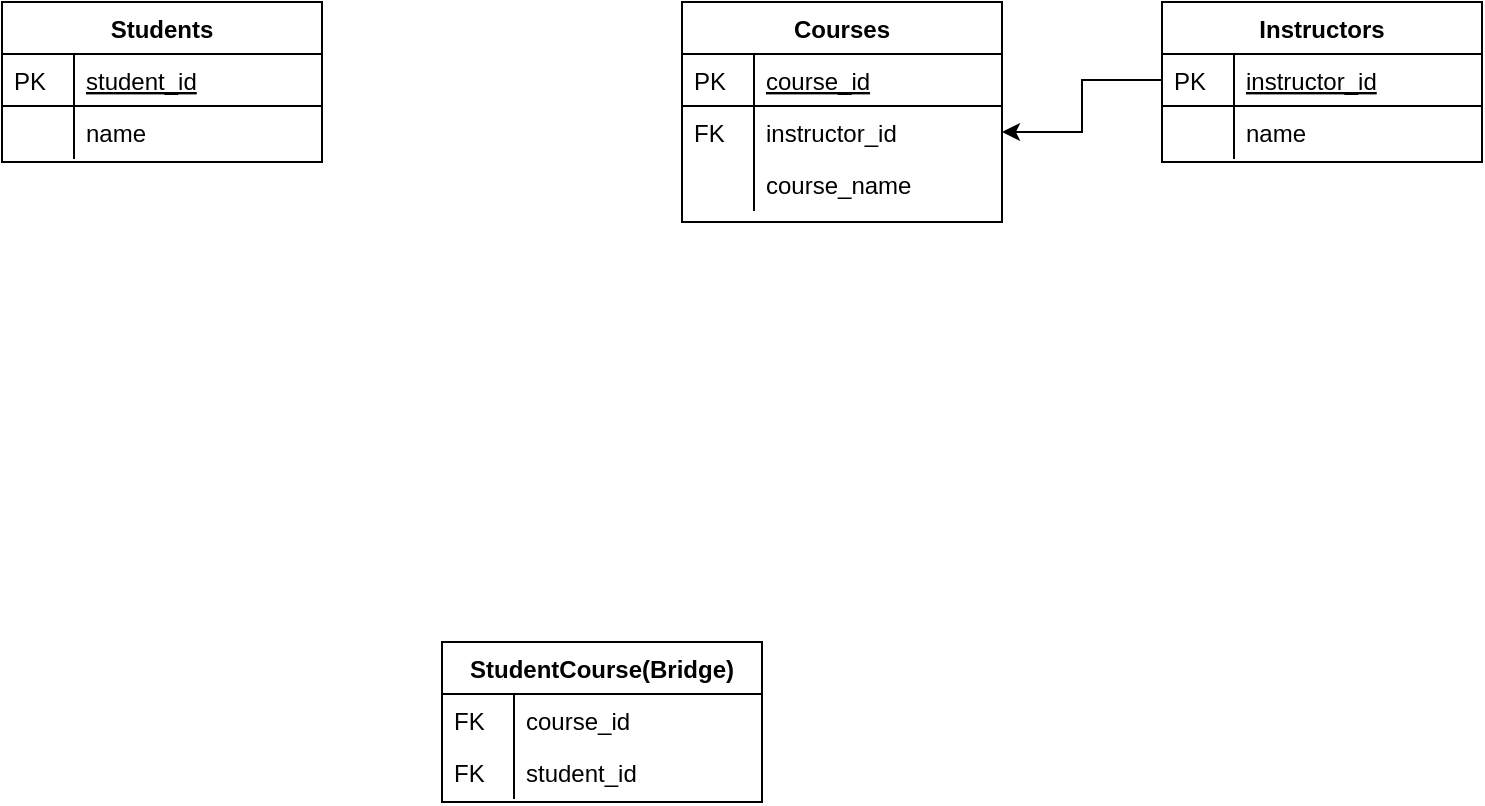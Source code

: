 <mxfile version="13.3.1" type="device" pages="6"><diagram id="C5RBs43oDa-KdzZeNtuy" name="StudentCources"><mxGraphModel dx="763" dy="676" grid="1" gridSize="10" guides="1" tooltips="1" connect="1" arrows="1" fold="1" page="1" pageScale="1" pageWidth="827" pageHeight="1169" math="0" shadow="0"><root><mxCell id="WIyWlLk6GJQsqaUBKTNV-0"/><mxCell id="WIyWlLk6GJQsqaUBKTNV-1" parent="WIyWlLk6GJQsqaUBKTNV-0"/><mxCell id="wiFwG-UU7h6rHIRsnnny-21" value="StudentCourse(Bridge)" style="swimlane;fontStyle=1;childLayout=stackLayout;horizontal=1;startSize=26;horizontalStack=0;resizeParent=1;resizeLast=0;collapsible=1;marginBottom=0;rounded=0;shadow=0;strokeWidth=1;" parent="WIyWlLk6GJQsqaUBKTNV-1" vertex="1"><mxGeometry x="270" y="520" width="160" height="80" as="geometry"><mxRectangle x="20" y="80" width="160" height="26" as="alternateBounds"/></mxGeometry></mxCell><mxCell id="wiFwG-UU7h6rHIRsnnny-24" value="course_id" style="shape=partialRectangle;top=0;left=0;right=0;bottom=0;align=left;verticalAlign=top;fillColor=none;spacingLeft=40;spacingRight=4;overflow=hidden;rotatable=0;points=[[0,0.5],[1,0.5]];portConstraint=eastwest;dropTarget=0;rounded=0;shadow=0;strokeWidth=1;" parent="wiFwG-UU7h6rHIRsnnny-21" vertex="1"><mxGeometry y="26" width="160" height="26" as="geometry"/></mxCell><mxCell id="wiFwG-UU7h6rHIRsnnny-25" value="FK" style="shape=partialRectangle;top=0;left=0;bottom=0;fillColor=none;align=left;verticalAlign=top;spacingLeft=4;spacingRight=4;overflow=hidden;rotatable=0;points=[];portConstraint=eastwest;part=1;" parent="wiFwG-UU7h6rHIRsnnny-24" vertex="1" connectable="0"><mxGeometry width="36" height="26" as="geometry"/></mxCell><mxCell id="wiFwG-UU7h6rHIRsnnny-26" value="student_id" style="shape=partialRectangle;top=0;left=0;right=0;bottom=0;align=left;verticalAlign=top;fillColor=none;spacingLeft=40;spacingRight=4;overflow=hidden;rotatable=0;points=[[0,0.5],[1,0.5]];portConstraint=eastwest;dropTarget=0;rounded=0;shadow=0;strokeWidth=1;" parent="wiFwG-UU7h6rHIRsnnny-21" vertex="1"><mxGeometry y="52" width="160" height="26" as="geometry"/></mxCell><mxCell id="wiFwG-UU7h6rHIRsnnny-27" value="FK" style="shape=partialRectangle;top=0;left=0;bottom=0;fillColor=none;align=left;verticalAlign=top;spacingLeft=4;spacingRight=4;overflow=hidden;rotatable=0;points=[];portConstraint=eastwest;part=1;" parent="wiFwG-UU7h6rHIRsnnny-26" vertex="1" connectable="0"><mxGeometry width="36" height="26" as="geometry"/></mxCell><mxCell id="wiFwG-UU7h6rHIRsnnny-5" value="Instructors" style="swimlane;fontStyle=1;childLayout=stackLayout;horizontal=1;startSize=26;horizontalStack=0;resizeParent=1;resizeLast=0;collapsible=1;marginBottom=0;rounded=0;shadow=0;strokeWidth=1;" parent="WIyWlLk6GJQsqaUBKTNV-1" vertex="1"><mxGeometry x="630" y="200" width="160" height="80" as="geometry"><mxRectangle x="20" y="80" width="160" height="26" as="alternateBounds"/></mxGeometry></mxCell><mxCell id="wiFwG-UU7h6rHIRsnnny-6" value="instructor_id" style="shape=partialRectangle;top=0;left=0;right=0;bottom=1;align=left;verticalAlign=top;fillColor=none;spacingLeft=40;spacingRight=4;overflow=hidden;rotatable=0;points=[[0,0.5],[1,0.5]];portConstraint=eastwest;dropTarget=0;rounded=0;shadow=0;strokeWidth=1;fontStyle=4" parent="wiFwG-UU7h6rHIRsnnny-5" vertex="1"><mxGeometry y="26" width="160" height="26" as="geometry"/></mxCell><mxCell id="wiFwG-UU7h6rHIRsnnny-7" value="PK" style="shape=partialRectangle;top=0;left=0;bottom=0;fillColor=none;align=left;verticalAlign=top;spacingLeft=4;spacingRight=4;overflow=hidden;rotatable=0;points=[];portConstraint=eastwest;part=1;" parent="wiFwG-UU7h6rHIRsnnny-6" vertex="1" connectable="0"><mxGeometry width="36" height="26" as="geometry"/></mxCell><mxCell id="wiFwG-UU7h6rHIRsnnny-10" value="name" style="shape=partialRectangle;top=0;left=0;right=0;bottom=0;align=left;verticalAlign=top;fillColor=none;spacingLeft=40;spacingRight=4;overflow=hidden;rotatable=0;points=[[0,0.5],[1,0.5]];portConstraint=eastwest;dropTarget=0;rounded=0;shadow=0;strokeWidth=1;" parent="wiFwG-UU7h6rHIRsnnny-5" vertex="1"><mxGeometry y="52" width="160" height="26" as="geometry"/></mxCell><mxCell id="wiFwG-UU7h6rHIRsnnny-11" value="" style="shape=partialRectangle;top=0;left=0;bottom=0;fillColor=none;align=left;verticalAlign=top;spacingLeft=4;spacingRight=4;overflow=hidden;rotatable=0;points=[];portConstraint=eastwest;part=1;" parent="wiFwG-UU7h6rHIRsnnny-10" vertex="1" connectable="0"><mxGeometry width="36" height="26" as="geometry"/></mxCell><mxCell id="zkfFHV4jXpPFQw0GAbJ--64" value="Courses" style="swimlane;fontStyle=1;childLayout=stackLayout;horizontal=1;startSize=26;horizontalStack=0;resizeParent=1;resizeLast=0;collapsible=1;marginBottom=0;rounded=0;shadow=0;strokeWidth=1;" parent="WIyWlLk6GJQsqaUBKTNV-1" vertex="1"><mxGeometry x="390" y="200" width="160" height="110" as="geometry"><mxRectangle x="260" y="270" width="160" height="26" as="alternateBounds"/></mxGeometry></mxCell><mxCell id="zkfFHV4jXpPFQw0GAbJ--65" value="course_id" style="shape=partialRectangle;top=0;left=0;right=0;bottom=1;align=left;verticalAlign=top;fillColor=none;spacingLeft=40;spacingRight=4;overflow=hidden;rotatable=0;points=[[0,0.5],[1,0.5]];portConstraint=eastwest;dropTarget=0;rounded=0;shadow=0;strokeWidth=1;fontStyle=4" parent="zkfFHV4jXpPFQw0GAbJ--64" vertex="1"><mxGeometry y="26" width="160" height="26" as="geometry"/></mxCell><mxCell id="zkfFHV4jXpPFQw0GAbJ--66" value="PK" style="shape=partialRectangle;top=0;left=0;bottom=0;fillColor=none;align=left;verticalAlign=top;spacingLeft=4;spacingRight=4;overflow=hidden;rotatable=0;points=[];portConstraint=eastwest;part=1;" parent="zkfFHV4jXpPFQw0GAbJ--65" vertex="1" connectable="0"><mxGeometry width="36" height="26" as="geometry"/></mxCell><mxCell id="wiFwG-UU7h6rHIRsnnny-14" value="instructor_id" style="shape=partialRectangle;top=0;left=0;right=0;bottom=0;align=left;verticalAlign=top;fillColor=none;spacingLeft=40;spacingRight=4;overflow=hidden;rotatable=0;points=[[0,0.5],[1,0.5]];portConstraint=eastwest;dropTarget=0;rounded=0;shadow=0;strokeWidth=1;" parent="zkfFHV4jXpPFQw0GAbJ--64" vertex="1"><mxGeometry y="52" width="160" height="26" as="geometry"/></mxCell><mxCell id="wiFwG-UU7h6rHIRsnnny-15" value="FK" style="shape=partialRectangle;top=0;left=0;bottom=0;fillColor=none;align=left;verticalAlign=top;spacingLeft=4;spacingRight=4;overflow=hidden;rotatable=0;points=[];portConstraint=eastwest;part=1;" parent="wiFwG-UU7h6rHIRsnnny-14" vertex="1" connectable="0"><mxGeometry width="36" height="26" as="geometry"/></mxCell><mxCell id="zkfFHV4jXpPFQw0GAbJ--69" value="course_name" style="shape=partialRectangle;top=0;left=0;right=0;bottom=0;align=left;verticalAlign=top;fillColor=none;spacingLeft=40;spacingRight=4;overflow=hidden;rotatable=0;points=[[0,0.5],[1,0.5]];portConstraint=eastwest;dropTarget=0;rounded=0;shadow=0;strokeWidth=1;" parent="zkfFHV4jXpPFQw0GAbJ--64" vertex="1"><mxGeometry y="78" width="160" height="26" as="geometry"/></mxCell><mxCell id="zkfFHV4jXpPFQw0GAbJ--70" value="" style="shape=partialRectangle;top=0;left=0;bottom=0;fillColor=none;align=left;verticalAlign=top;spacingLeft=4;spacingRight=4;overflow=hidden;rotatable=0;points=[];portConstraint=eastwest;part=1;" parent="zkfFHV4jXpPFQw0GAbJ--69" vertex="1" connectable="0"><mxGeometry width="36" height="26" as="geometry"/></mxCell><mxCell id="__ZKxH8O_Z2vLQ6O54q9-0" style="edgeStyle=orthogonalEdgeStyle;rounded=0;orthogonalLoop=1;jettySize=auto;html=1;entryX=1;entryY=0.5;entryDx=0;entryDy=0;" edge="1" parent="WIyWlLk6GJQsqaUBKTNV-1" source="wiFwG-UU7h6rHIRsnnny-6" target="wiFwG-UU7h6rHIRsnnny-14"><mxGeometry relative="1" as="geometry"/></mxCell><mxCell id="zkfFHV4jXpPFQw0GAbJ--51" value="Students" style="swimlane;fontStyle=1;childLayout=stackLayout;horizontal=1;startSize=26;horizontalStack=0;resizeParent=1;resizeLast=0;collapsible=1;marginBottom=0;rounded=0;shadow=0;strokeWidth=1;" parent="WIyWlLk6GJQsqaUBKTNV-1" vertex="1"><mxGeometry x="50" y="200" width="160" height="80" as="geometry"><mxRectangle x="20" y="80" width="160" height="26" as="alternateBounds"/></mxGeometry></mxCell><mxCell id="zkfFHV4jXpPFQw0GAbJ--52" value="student_id" style="shape=partialRectangle;top=0;left=0;right=0;bottom=1;align=left;verticalAlign=top;fillColor=none;spacingLeft=40;spacingRight=4;overflow=hidden;rotatable=0;points=[[0,0.5],[1,0.5]];portConstraint=eastwest;dropTarget=0;rounded=0;shadow=0;strokeWidth=1;fontStyle=4" parent="zkfFHV4jXpPFQw0GAbJ--51" vertex="1"><mxGeometry y="26" width="160" height="26" as="geometry"/></mxCell><mxCell id="zkfFHV4jXpPFQw0GAbJ--53" value="PK" style="shape=partialRectangle;top=0;left=0;bottom=0;fillColor=none;align=left;verticalAlign=top;spacingLeft=4;spacingRight=4;overflow=hidden;rotatable=0;points=[];portConstraint=eastwest;part=1;" parent="zkfFHV4jXpPFQw0GAbJ--52" vertex="1" connectable="0"><mxGeometry width="36" height="26" as="geometry"/></mxCell><mxCell id="wiFwG-UU7h6rHIRsnnny-3" value="name" style="shape=partialRectangle;top=0;left=0;right=0;bottom=0;align=left;verticalAlign=top;fillColor=none;spacingLeft=40;spacingRight=4;overflow=hidden;rotatable=0;points=[[0,0.5],[1,0.5]];portConstraint=eastwest;dropTarget=0;rounded=0;shadow=0;strokeWidth=1;" parent="zkfFHV4jXpPFQw0GAbJ--51" vertex="1"><mxGeometry y="52" width="160" height="26" as="geometry"/></mxCell><mxCell id="wiFwG-UU7h6rHIRsnnny-4" value="" style="shape=partialRectangle;top=0;left=0;bottom=0;fillColor=none;align=left;verticalAlign=top;spacingLeft=4;spacingRight=4;overflow=hidden;rotatable=0;points=[];portConstraint=eastwest;part=1;" parent="wiFwG-UU7h6rHIRsnnny-3" vertex="1" connectable="0"><mxGeometry width="36" height="26" as="geometry"/></mxCell></root></mxGraphModel></diagram><diagram id="IwE29X_ICKolmeESfKCP" name="Page-2"><mxGraphModel dx="1106" dy="980" grid="1" gridSize="10" guides="1" tooltips="1" connect="1" arrows="1" fold="1" page="1" pageScale="1" pageWidth="827" pageHeight="1169" math="0" shadow="0"><root><mxCell id="w_Auq5R81WIbAH_peXOi-0"/><mxCell id="w_Auq5R81WIbAH_peXOi-1" parent="w_Auq5R81WIbAH_peXOi-0"/><mxCell id="1rC9Kndmujc1Zz3mWjJK-0" value="Doctors" style="swimlane;fontStyle=1;childLayout=stackLayout;horizontal=1;startSize=26;horizontalStack=0;resizeParent=1;resizeLast=0;collapsible=1;marginBottom=0;rounded=0;shadow=0;strokeWidth=1;" parent="w_Auq5R81WIbAH_peXOi-1" vertex="1"><mxGeometry x="550" y="190" width="160" height="104" as="geometry"><mxRectangle x="260" y="80" width="160" height="26" as="alternateBounds"/></mxGeometry></mxCell><mxCell id="1rC9Kndmujc1Zz3mWjJK-1" value="doctor_id" style="shape=partialRectangle;top=0;left=0;right=0;bottom=1;align=left;verticalAlign=top;fillColor=none;spacingLeft=40;spacingRight=4;overflow=hidden;rotatable=0;points=[[0,0.5],[1,0.5]];portConstraint=eastwest;dropTarget=0;rounded=0;shadow=0;strokeWidth=1;fontStyle=4" parent="1rC9Kndmujc1Zz3mWjJK-0" vertex="1"><mxGeometry y="26" width="160" height="26" as="geometry"/></mxCell><mxCell id="1rC9Kndmujc1Zz3mWjJK-2" value="PK" style="shape=partialRectangle;top=0;left=0;bottom=0;fillColor=none;align=left;verticalAlign=top;spacingLeft=4;spacingRight=4;overflow=hidden;rotatable=0;points=[];portConstraint=eastwest;part=1;" parent="1rC9Kndmujc1Zz3mWjJK-1" vertex="1" connectable="0"><mxGeometry width="36" height="26" as="geometry"/></mxCell><mxCell id="1rC9Kndmujc1Zz3mWjJK-3" value="name" style="shape=partialRectangle;top=0;left=0;right=0;bottom=0;align=left;verticalAlign=top;fillColor=none;spacingLeft=40;spacingRight=4;overflow=hidden;rotatable=0;points=[[0,0.5],[1,0.5]];portConstraint=eastwest;dropTarget=0;rounded=0;shadow=0;strokeWidth=1;" parent="1rC9Kndmujc1Zz3mWjJK-0" vertex="1"><mxGeometry y="52" width="160" height="26" as="geometry"/></mxCell><mxCell id="1rC9Kndmujc1Zz3mWjJK-4" value="" style="shape=partialRectangle;top=0;left=0;bottom=0;fillColor=none;align=left;verticalAlign=top;spacingLeft=4;spacingRight=4;overflow=hidden;rotatable=0;points=[];portConstraint=eastwest;part=1;" parent="1rC9Kndmujc1Zz3mWjJK-3" vertex="1" connectable="0"><mxGeometry width="36" height="26" as="geometry"/></mxCell><mxCell id="1rC9Kndmujc1Zz3mWjJK-5" value="section" style="shape=partialRectangle;top=0;left=0;right=0;bottom=0;align=left;verticalAlign=top;fillColor=none;spacingLeft=40;spacingRight=4;overflow=hidden;rotatable=0;points=[[0,0.5],[1,0.5]];portConstraint=eastwest;dropTarget=0;rounded=0;shadow=0;strokeWidth=1;" parent="1rC9Kndmujc1Zz3mWjJK-0" vertex="1"><mxGeometry y="78" width="160" height="26" as="geometry"/></mxCell><mxCell id="1rC9Kndmujc1Zz3mWjJK-6" value="" style="shape=partialRectangle;top=0;left=0;bottom=0;fillColor=none;align=left;verticalAlign=top;spacingLeft=4;spacingRight=4;overflow=hidden;rotatable=0;points=[];portConstraint=eastwest;part=1;" parent="1rC9Kndmujc1Zz3mWjJK-5" vertex="1" connectable="0"><mxGeometry width="36" height="26" as="geometry"/></mxCell><mxCell id="1rC9Kndmujc1Zz3mWjJK-7" value="Appointments" style="swimlane;fontStyle=1;childLayout=stackLayout;horizontal=1;startSize=26;horizontalStack=0;resizeParent=1;resizeLast=0;collapsible=1;marginBottom=0;rounded=0;shadow=0;strokeWidth=1;" parent="w_Auq5R81WIbAH_peXOi-1" vertex="1"><mxGeometry x="334" y="250" width="160" height="130" as="geometry"><mxRectangle x="260" y="80" width="160" height="26" as="alternateBounds"/></mxGeometry></mxCell><mxCell id="1rC9Kndmujc1Zz3mWjJK-8" value="appointment_id" style="shape=partialRectangle;top=0;left=0;right=0;bottom=1;align=left;verticalAlign=top;fillColor=none;spacingLeft=40;spacingRight=4;overflow=hidden;rotatable=0;points=[[0,0.5],[1,0.5]];portConstraint=eastwest;dropTarget=0;rounded=0;shadow=0;strokeWidth=1;fontStyle=4" parent="1rC9Kndmujc1Zz3mWjJK-7" vertex="1"><mxGeometry y="26" width="160" height="26" as="geometry"/></mxCell><mxCell id="1rC9Kndmujc1Zz3mWjJK-9" value="PK" style="shape=partialRectangle;top=0;left=0;bottom=0;fillColor=none;align=left;verticalAlign=top;spacingLeft=4;spacingRight=4;overflow=hidden;rotatable=0;points=[];portConstraint=eastwest;part=1;" parent="1rC9Kndmujc1Zz3mWjJK-8" vertex="1" connectable="0"><mxGeometry width="36" height="26" as="geometry"/></mxCell><mxCell id="1rC9Kndmujc1Zz3mWjJK-10" value="time" style="shape=partialRectangle;top=0;left=0;right=0;bottom=0;align=left;verticalAlign=top;fillColor=none;spacingLeft=40;spacingRight=4;overflow=hidden;rotatable=0;points=[[0,0.5],[1,0.5]];portConstraint=eastwest;dropTarget=0;rounded=0;shadow=0;strokeWidth=1;" parent="1rC9Kndmujc1Zz3mWjJK-7" vertex="1"><mxGeometry y="52" width="160" height="26" as="geometry"/></mxCell><mxCell id="1rC9Kndmujc1Zz3mWjJK-11" value="" style="shape=partialRectangle;top=0;left=0;bottom=0;fillColor=none;align=left;verticalAlign=top;spacingLeft=4;spacingRight=4;overflow=hidden;rotatable=0;points=[];portConstraint=eastwest;part=1;" parent="1rC9Kndmujc1Zz3mWjJK-10" vertex="1" connectable="0"><mxGeometry width="36" height="26" as="geometry"/></mxCell><mxCell id="1rC9Kndmujc1Zz3mWjJK-12" value="patient_id" style="shape=partialRectangle;top=0;left=0;right=0;bottom=0;align=left;verticalAlign=top;fillColor=none;spacingLeft=40;spacingRight=4;overflow=hidden;rotatable=0;points=[[0,0.5],[1,0.5]];portConstraint=eastwest;dropTarget=0;rounded=0;shadow=0;strokeWidth=1;" parent="1rC9Kndmujc1Zz3mWjJK-7" vertex="1"><mxGeometry y="78" width="160" height="26" as="geometry"/></mxCell><mxCell id="1rC9Kndmujc1Zz3mWjJK-13" value="" style="shape=partialRectangle;top=0;left=0;bottom=0;fillColor=none;align=left;verticalAlign=top;spacingLeft=4;spacingRight=4;overflow=hidden;rotatable=0;points=[];portConstraint=eastwest;part=1;" parent="1rC9Kndmujc1Zz3mWjJK-12" vertex="1" connectable="0"><mxGeometry width="36" height="26" as="geometry"/></mxCell><mxCell id="1rC9Kndmujc1Zz3mWjJK-21" value="doctor_id" style="shape=partialRectangle;top=0;left=0;right=0;bottom=0;align=left;verticalAlign=top;fillColor=none;spacingLeft=40;spacingRight=4;overflow=hidden;rotatable=0;points=[[0,0.5],[1,0.5]];portConstraint=eastwest;dropTarget=0;rounded=0;shadow=0;strokeWidth=1;" parent="1rC9Kndmujc1Zz3mWjJK-7" vertex="1"><mxGeometry y="104" width="160" height="26" as="geometry"/></mxCell><mxCell id="1rC9Kndmujc1Zz3mWjJK-22" value="" style="shape=partialRectangle;top=0;left=0;bottom=0;fillColor=none;align=left;verticalAlign=top;spacingLeft=4;spacingRight=4;overflow=hidden;rotatable=0;points=[];portConstraint=eastwest;part=1;" parent="1rC9Kndmujc1Zz3mWjJK-21" vertex="1" connectable="0"><mxGeometry width="36" height="26" as="geometry"/></mxCell><mxCell id="1rC9Kndmujc1Zz3mWjJK-23" style="edgeStyle=orthogonalEdgeStyle;rounded=0;orthogonalLoop=1;jettySize=auto;html=1;endArrow=none;endFill=0;startArrow=ERmany;startFill=0;" parent="w_Auq5R81WIbAH_peXOi-1" source="1rC9Kndmujc1Zz3mWjJK-15" target="1rC9Kndmujc1Zz3mWjJK-12" edge="1"><mxGeometry relative="1" as="geometry"/></mxCell><mxCell id="1rC9Kndmujc1Zz3mWjJK-14" value="Patients" style="swimlane;fontStyle=1;childLayout=stackLayout;horizontal=1;startSize=26;horizontalStack=0;resizeParent=1;resizeLast=0;collapsible=1;marginBottom=0;rounded=0;shadow=0;strokeWidth=1;" parent="w_Auq5R81WIbAH_peXOi-1" vertex="1"><mxGeometry x="130" y="180" width="160" height="80" as="geometry"><mxRectangle x="260" y="80" width="160" height="26" as="alternateBounds"/></mxGeometry></mxCell><mxCell id="1rC9Kndmujc1Zz3mWjJK-15" value="patient_id" style="shape=partialRectangle;top=0;left=0;right=0;bottom=1;align=left;verticalAlign=top;fillColor=none;spacingLeft=40;spacingRight=4;overflow=hidden;rotatable=0;points=[[0,0.5],[1,0.5]];portConstraint=eastwest;dropTarget=0;rounded=0;shadow=0;strokeWidth=1;fontStyle=4" parent="1rC9Kndmujc1Zz3mWjJK-14" vertex="1"><mxGeometry y="26" width="160" height="26" as="geometry"/></mxCell><mxCell id="1rC9Kndmujc1Zz3mWjJK-16" value="PK" style="shape=partialRectangle;top=0;left=0;bottom=0;fillColor=none;align=left;verticalAlign=top;spacingLeft=4;spacingRight=4;overflow=hidden;rotatable=0;points=[];portConstraint=eastwest;part=1;" parent="1rC9Kndmujc1Zz3mWjJK-15" vertex="1" connectable="0"><mxGeometry width="36" height="26" as="geometry"/></mxCell><mxCell id="1rC9Kndmujc1Zz3mWjJK-17" value="name" style="shape=partialRectangle;top=0;left=0;right=0;bottom=0;align=left;verticalAlign=top;fillColor=none;spacingLeft=40;spacingRight=4;overflow=hidden;rotatable=0;points=[[0,0.5],[1,0.5]];portConstraint=eastwest;dropTarget=0;rounded=0;shadow=0;strokeWidth=1;" parent="1rC9Kndmujc1Zz3mWjJK-14" vertex="1"><mxGeometry y="52" width="160" height="26" as="geometry"/></mxCell><mxCell id="1rC9Kndmujc1Zz3mWjJK-18" value="" style="shape=partialRectangle;top=0;left=0;bottom=0;fillColor=none;align=left;verticalAlign=top;spacingLeft=4;spacingRight=4;overflow=hidden;rotatable=0;points=[];portConstraint=eastwest;part=1;" parent="1rC9Kndmujc1Zz3mWjJK-17" vertex="1" connectable="0"><mxGeometry width="36" height="26" as="geometry"/></mxCell><mxCell id="1rC9Kndmujc1Zz3mWjJK-25" style="edgeStyle=orthogonalEdgeStyle;rounded=0;orthogonalLoop=1;jettySize=auto;html=1;entryX=1;entryY=0.5;entryDx=0;entryDy=0;endArrow=none;endFill=0;startArrow=ERmany;startFill=0;" parent="w_Auq5R81WIbAH_peXOi-1" source="1rC9Kndmujc1Zz3mWjJK-1" target="1rC9Kndmujc1Zz3mWjJK-21" edge="1"><mxGeometry relative="1" as="geometry"/></mxCell></root></mxGraphModel></diagram><diagram id="ZgcsYJXFCqS5XWYHDLwj" name="Page-3"><mxGraphModel dx="1106" dy="980" grid="1" gridSize="10" guides="1" tooltips="1" connect="1" arrows="1" fold="1" page="1" pageScale="1" pageWidth="827" pageHeight="1169" math="0" shadow="0"><root><mxCell id="efHSlr5mDzi93UVgrBvo-0"/><mxCell id="efHSlr5mDzi93UVgrBvo-1" parent="efHSlr5mDzi93UVgrBvo-0"/><mxCell id="SJ8zefG0RleXfCi2NJeV-5" value="Orders" style="swimlane;fontStyle=1;childLayout=stackLayout;horizontal=1;startSize=26;horizontalStack=0;resizeParent=1;resizeLast=0;collapsible=1;marginBottom=0;rounded=0;shadow=0;strokeWidth=1;" parent="efHSlr5mDzi93UVgrBvo-1" vertex="1"><mxGeometry x="340" y="280" width="160" height="104" as="geometry"><mxRectangle x="260" y="80" width="160" height="26" as="alternateBounds"/></mxGeometry></mxCell><mxCell id="SJ8zefG0RleXfCi2NJeV-6" value="order_id" style="shape=partialRectangle;top=0;left=0;right=0;bottom=1;align=left;verticalAlign=top;fillColor=none;spacingLeft=40;spacingRight=4;overflow=hidden;rotatable=0;points=[[0,0.5],[1,0.5]];portConstraint=eastwest;dropTarget=0;rounded=0;shadow=0;strokeWidth=1;fontStyle=4" parent="SJ8zefG0RleXfCi2NJeV-5" vertex="1"><mxGeometry y="26" width="160" height="26" as="geometry"/></mxCell><mxCell id="SJ8zefG0RleXfCi2NJeV-7" value="PK" style="shape=partialRectangle;top=0;left=0;bottom=0;fillColor=none;align=left;verticalAlign=top;spacingLeft=4;spacingRight=4;overflow=hidden;rotatable=0;points=[];portConstraint=eastwest;part=1;" parent="SJ8zefG0RleXfCi2NJeV-6" vertex="1" connectable="0"><mxGeometry width="36" height="26" as="geometry"/></mxCell><mxCell id="SJ8zefG0RleXfCi2NJeV-8" value="customer_id" style="shape=partialRectangle;top=0;left=0;right=0;bottom=0;align=left;verticalAlign=top;fillColor=none;spacingLeft=40;spacingRight=4;overflow=hidden;rotatable=0;points=[[0,0.5],[1,0.5]];portConstraint=eastwest;dropTarget=0;rounded=0;shadow=0;strokeWidth=1;" parent="SJ8zefG0RleXfCi2NJeV-5" vertex="1"><mxGeometry y="52" width="160" height="26" as="geometry"/></mxCell><mxCell id="SJ8zefG0RleXfCi2NJeV-9" value="FK" style="shape=partialRectangle;top=0;left=0;bottom=0;fillColor=none;align=left;verticalAlign=top;spacingLeft=4;spacingRight=4;overflow=hidden;rotatable=0;points=[];portConstraint=eastwest;part=1;" parent="SJ8zefG0RleXfCi2NJeV-8" vertex="1" connectable="0"><mxGeometry width="36" height="26" as="geometry"/></mxCell><mxCell id="SJ8zefG0RleXfCi2NJeV-15" value="shop_id" style="shape=partialRectangle;top=0;left=0;right=0;bottom=0;align=left;verticalAlign=top;fillColor=none;spacingLeft=40;spacingRight=4;overflow=hidden;rotatable=0;points=[[0,0.5],[1,0.5]];portConstraint=eastwest;dropTarget=0;rounded=0;shadow=0;strokeWidth=1;" parent="SJ8zefG0RleXfCi2NJeV-5" vertex="1"><mxGeometry y="78" width="160" height="26" as="geometry"/></mxCell><mxCell id="SJ8zefG0RleXfCi2NJeV-16" value="FK" style="shape=partialRectangle;top=0;left=0;bottom=0;fillColor=none;align=left;verticalAlign=top;spacingLeft=4;spacingRight=4;overflow=hidden;rotatable=0;points=[];portConstraint=eastwest;part=1;" parent="SJ8zefG0RleXfCi2NJeV-15" vertex="1" connectable="0"><mxGeometry width="36" height="26" as="geometry"/></mxCell><mxCell id="3M_grDEto6M0GecxUhCN-0" value="" style="edgeStyle=entityRelationEdgeStyle;fontSize=12;html=1;endArrow=ERmany;startArrow=ERone;exitX=1;exitY=0.5;exitDx=0;exitDy=0;startFill=0;endFill=0;" parent="efHSlr5mDzi93UVgrBvo-1" source="SJ8zefG0RleXfCi2NJeV-1" target="SJ8zefG0RleXfCi2NJeV-8" edge="1"><mxGeometry width="100" height="100" relative="1" as="geometry"><mxPoint x="230" y="450" as="sourcePoint"/><mxPoint x="330" y="350" as="targetPoint"/></mxGeometry></mxCell><mxCell id="SJ8zefG0RleXfCi2NJeV-0" value="Customers" style="swimlane;fontStyle=1;childLayout=stackLayout;horizontal=1;startSize=26;horizontalStack=0;resizeParent=1;resizeLast=0;collapsible=1;marginBottom=0;rounded=0;shadow=0;strokeWidth=1;" parent="efHSlr5mDzi93UVgrBvo-1" vertex="1"><mxGeometry x="100" y="280" width="160" height="80" as="geometry"><mxRectangle x="260" y="80" width="160" height="26" as="alternateBounds"/></mxGeometry></mxCell><mxCell id="SJ8zefG0RleXfCi2NJeV-1" value="customer_id" style="shape=partialRectangle;top=0;left=0;right=0;bottom=1;align=left;verticalAlign=top;fillColor=none;spacingLeft=40;spacingRight=4;overflow=hidden;rotatable=0;points=[[0,0.5],[1,0.5]];portConstraint=eastwest;dropTarget=0;rounded=0;shadow=0;strokeWidth=1;fontStyle=4" parent="SJ8zefG0RleXfCi2NJeV-0" vertex="1"><mxGeometry y="26" width="160" height="26" as="geometry"/></mxCell><mxCell id="SJ8zefG0RleXfCi2NJeV-2" value="PK" style="shape=partialRectangle;top=0;left=0;bottom=0;fillColor=none;align=left;verticalAlign=top;spacingLeft=4;spacingRight=4;overflow=hidden;rotatable=0;points=[];portConstraint=eastwest;part=1;" parent="SJ8zefG0RleXfCi2NJeV-1" vertex="1" connectable="0"><mxGeometry width="36" height="26" as="geometry"/></mxCell><mxCell id="SJ8zefG0RleXfCi2NJeV-3" value="name" style="shape=partialRectangle;top=0;left=0;right=0;bottom=0;align=left;verticalAlign=top;fillColor=none;spacingLeft=40;spacingRight=4;overflow=hidden;rotatable=0;points=[[0,0.5],[1,0.5]];portConstraint=eastwest;dropTarget=0;rounded=0;shadow=0;strokeWidth=1;" parent="SJ8zefG0RleXfCi2NJeV-0" vertex="1"><mxGeometry y="52" width="160" height="26" as="geometry"/></mxCell><mxCell id="SJ8zefG0RleXfCi2NJeV-4" value="" style="shape=partialRectangle;top=0;left=0;bottom=0;fillColor=none;align=left;verticalAlign=top;spacingLeft=4;spacingRight=4;overflow=hidden;rotatable=0;points=[];portConstraint=eastwest;part=1;" parent="SJ8zefG0RleXfCi2NJeV-3" vertex="1" connectable="0"><mxGeometry width="36" height="26" as="geometry"/></mxCell><mxCell id="SJ8zefG0RleXfCi2NJeV-10" value="Shop" style="swimlane;fontStyle=1;childLayout=stackLayout;horizontal=1;startSize=26;horizontalStack=0;resizeParent=1;resizeLast=0;collapsible=1;marginBottom=0;rounded=0;shadow=0;strokeWidth=1;" parent="efHSlr5mDzi93UVgrBvo-1" vertex="1"><mxGeometry x="580" y="270" width="160" height="80" as="geometry"><mxRectangle x="260" y="80" width="160" height="26" as="alternateBounds"/></mxGeometry></mxCell><mxCell id="SJ8zefG0RleXfCi2NJeV-11" value="shop_id" style="shape=partialRectangle;top=0;left=0;right=0;bottom=1;align=left;verticalAlign=top;fillColor=none;spacingLeft=40;spacingRight=4;overflow=hidden;rotatable=0;points=[[0,0.5],[1,0.5]];portConstraint=eastwest;dropTarget=0;rounded=0;shadow=0;strokeWidth=1;fontStyle=4" parent="SJ8zefG0RleXfCi2NJeV-10" vertex="1"><mxGeometry y="26" width="160" height="26" as="geometry"/></mxCell><mxCell id="SJ8zefG0RleXfCi2NJeV-12" value="PK" style="shape=partialRectangle;top=0;left=0;bottom=0;fillColor=none;align=left;verticalAlign=top;spacingLeft=4;spacingRight=4;overflow=hidden;rotatable=0;points=[];portConstraint=eastwest;part=1;" parent="SJ8zefG0RleXfCi2NJeV-11" vertex="1" connectable="0"><mxGeometry width="36" height="26" as="geometry"/></mxCell><mxCell id="SJ8zefG0RleXfCi2NJeV-13" value="name" style="shape=partialRectangle;top=0;left=0;right=0;bottom=0;align=left;verticalAlign=top;fillColor=none;spacingLeft=40;spacingRight=4;overflow=hidden;rotatable=0;points=[[0,0.5],[1,0.5]];portConstraint=eastwest;dropTarget=0;rounded=0;shadow=0;strokeWidth=1;" parent="SJ8zefG0RleXfCi2NJeV-10" vertex="1"><mxGeometry y="52" width="160" height="26" as="geometry"/></mxCell><mxCell id="SJ8zefG0RleXfCi2NJeV-14" value="" style="shape=partialRectangle;top=0;left=0;bottom=0;fillColor=none;align=left;verticalAlign=top;spacingLeft=4;spacingRight=4;overflow=hidden;rotatable=0;points=[];portConstraint=eastwest;part=1;" parent="SJ8zefG0RleXfCi2NJeV-13" vertex="1" connectable="0"><mxGeometry width="36" height="26" as="geometry"/></mxCell></root></mxGraphModel></diagram><diagram id="V0kzUXmtMnWaewl0QaCH" name="Page-4"><mxGraphModel dx="1106" dy="980" grid="1" gridSize="10" guides="1" tooltips="1" connect="1" arrows="1" fold="1" page="1" pageScale="1" pageWidth="827" pageHeight="1169" math="0" shadow="0"><root><mxCell id="gDvmK9mmZsGz4vfLAOZT-0"/><mxCell id="gDvmK9mmZsGz4vfLAOZT-1" parent="gDvmK9mmZsGz4vfLAOZT-0"/><mxCell id="j9ycUojDOWP6nKJV669B-0" value="Products" style="swimlane;fontStyle=1;childLayout=stackLayout;horizontal=1;startSize=26;horizontalStack=0;resizeParent=1;resizeLast=0;collapsible=1;marginBottom=0;rounded=0;shadow=0;strokeWidth=1;" parent="gDvmK9mmZsGz4vfLAOZT-1" vertex="1"><mxGeometry x="90" y="280" width="160" height="110" as="geometry"><mxRectangle x="260" y="80" width="160" height="26" as="alternateBounds"/></mxGeometry></mxCell><mxCell id="j9ycUojDOWP6nKJV669B-1" value="product_id" style="shape=partialRectangle;top=0;left=0;right=0;bottom=1;align=left;verticalAlign=top;fillColor=none;spacingLeft=40;spacingRight=4;overflow=hidden;rotatable=0;points=[[0,0.5],[1,0.5]];portConstraint=eastwest;dropTarget=0;rounded=0;shadow=0;strokeWidth=1;fontStyle=4" parent="j9ycUojDOWP6nKJV669B-0" vertex="1"><mxGeometry y="26" width="160" height="26" as="geometry"/></mxCell><mxCell id="j9ycUojDOWP6nKJV669B-2" value="PK" style="shape=partialRectangle;top=0;left=0;bottom=0;fillColor=none;align=left;verticalAlign=top;spacingLeft=4;spacingRight=4;overflow=hidden;rotatable=0;points=[];portConstraint=eastwest;part=1;" parent="j9ycUojDOWP6nKJV669B-1" vertex="1" connectable="0"><mxGeometry width="36" height="26" as="geometry"/></mxCell><mxCell id="j9ycUojDOWP6nKJV669B-3" value="name" style="shape=partialRectangle;top=0;left=0;right=0;bottom=0;align=left;verticalAlign=top;fillColor=none;spacingLeft=40;spacingRight=4;overflow=hidden;rotatable=0;points=[[0,0.5],[1,0.5]];portConstraint=eastwest;dropTarget=0;rounded=0;shadow=0;strokeWidth=1;" parent="j9ycUojDOWP6nKJV669B-0" vertex="1"><mxGeometry y="52" width="160" height="26" as="geometry"/></mxCell><mxCell id="j9ycUojDOWP6nKJV669B-4" value="" style="shape=partialRectangle;top=0;left=0;bottom=0;fillColor=none;align=left;verticalAlign=top;spacingLeft=4;spacingRight=4;overflow=hidden;rotatable=0;points=[];portConstraint=eastwest;part=1;" parent="j9ycUojDOWP6nKJV669B-3" vertex="1" connectable="0"><mxGeometry width="36" height="26" as="geometry"/></mxCell><mxCell id="j9ycUojDOWP6nKJV669B-5" value="price" style="shape=partialRectangle;top=0;left=0;right=0;bottom=0;align=left;verticalAlign=top;fillColor=none;spacingLeft=40;spacingRight=4;overflow=hidden;rotatable=0;points=[[0,0.5],[1,0.5]];portConstraint=eastwest;dropTarget=0;rounded=0;shadow=0;strokeWidth=1;" parent="j9ycUojDOWP6nKJV669B-0" vertex="1"><mxGeometry y="78" width="160" height="26" as="geometry"/></mxCell><mxCell id="j9ycUojDOWP6nKJV669B-6" value="" style="shape=partialRectangle;top=0;left=0;bottom=0;fillColor=none;align=left;verticalAlign=top;spacingLeft=4;spacingRight=4;overflow=hidden;rotatable=0;points=[];portConstraint=eastwest;part=1;" parent="j9ycUojDOWP6nKJV669B-5" vertex="1" connectable="0"><mxGeometry width="36" height="26" as="geometry"/></mxCell><mxCell id="j9ycUojDOWP6nKJV669B-7" value="Invoices" style="swimlane;fontStyle=1;childLayout=stackLayout;horizontal=1;startSize=26;horizontalStack=0;resizeParent=1;resizeLast=0;collapsible=1;marginBottom=0;rounded=0;shadow=0;strokeWidth=1;" parent="gDvmK9mmZsGz4vfLAOZT-1" vertex="1"><mxGeometry x="550" y="280" width="160" height="104" as="geometry"><mxRectangle x="260" y="80" width="160" height="26" as="alternateBounds"/></mxGeometry></mxCell><mxCell id="j9ycUojDOWP6nKJV669B-8" value="invoice_id" style="shape=partialRectangle;top=0;left=0;right=0;bottom=1;align=left;verticalAlign=top;fillColor=none;spacingLeft=40;spacingRight=4;overflow=hidden;rotatable=0;points=[[0,0.5],[1,0.5]];portConstraint=eastwest;dropTarget=0;rounded=0;shadow=0;strokeWidth=1;fontStyle=4" parent="j9ycUojDOWP6nKJV669B-7" vertex="1"><mxGeometry y="26" width="160" height="26" as="geometry"/></mxCell><mxCell id="j9ycUojDOWP6nKJV669B-9" value="PK" style="shape=partialRectangle;top=0;left=0;bottom=0;fillColor=none;align=left;verticalAlign=top;spacingLeft=4;spacingRight=4;overflow=hidden;rotatable=0;points=[];portConstraint=eastwest;part=1;" parent="j9ycUojDOWP6nKJV669B-8" vertex="1" connectable="0"><mxGeometry width="36" height="26" as="geometry"/></mxCell><mxCell id="j9ycUojDOWP6nKJV669B-10" value="billing_address" style="shape=partialRectangle;top=0;left=0;right=0;bottom=0;align=left;verticalAlign=top;fillColor=none;spacingLeft=40;spacingRight=4;overflow=hidden;rotatable=0;points=[[0,0.5],[1,0.5]];portConstraint=eastwest;dropTarget=0;rounded=0;shadow=0;strokeWidth=1;" parent="j9ycUojDOWP6nKJV669B-7" vertex="1"><mxGeometry y="52" width="160" height="26" as="geometry"/></mxCell><mxCell id="j9ycUojDOWP6nKJV669B-11" value="" style="shape=partialRectangle;top=0;left=0;bottom=0;fillColor=none;align=left;verticalAlign=top;spacingLeft=4;spacingRight=4;overflow=hidden;rotatable=0;points=[];portConstraint=eastwest;part=1;" parent="j9ycUojDOWP6nKJV669B-10" vertex="1" connectable="0"><mxGeometry width="36" height="26" as="geometry"/></mxCell><mxCell id="j9ycUojDOWP6nKJV669B-12" value="" style="shape=partialRectangle;top=0;left=0;right=0;bottom=0;align=left;verticalAlign=top;fillColor=none;spacingLeft=40;spacingRight=4;overflow=hidden;rotatable=0;points=[[0,0.5],[1,0.5]];portConstraint=eastwest;dropTarget=0;rounded=0;shadow=0;strokeWidth=1;" parent="j9ycUojDOWP6nKJV669B-7" vertex="1"><mxGeometry y="78" width="160" height="26" as="geometry"/></mxCell><mxCell id="j9ycUojDOWP6nKJV669B-13" value="" style="shape=partialRectangle;top=0;left=0;bottom=0;fillColor=none;align=left;verticalAlign=top;spacingLeft=4;spacingRight=4;overflow=hidden;rotatable=0;points=[];portConstraint=eastwest;part=1;" parent="j9ycUojDOWP6nKJV669B-12" vertex="1" connectable="0"><mxGeometry width="36" height="26" as="geometry"/></mxCell><mxCell id="4pf3A7UcoPiJ_YjhK0bH-7" style="edgeStyle=orthogonalEdgeStyle;rounded=0;orthogonalLoop=1;jettySize=auto;html=1;startArrow=ERone;startFill=0;endArrow=ERmany;endFill=0;" parent="gDvmK9mmZsGz4vfLAOZT-1" source="j9ycUojDOWP6nKJV669B-1" target="4pf3A7UcoPiJ_YjhK0bH-3" edge="1"><mxGeometry relative="1" as="geometry"/></mxCell><mxCell id="4pf3A7UcoPiJ_YjhK0bH-0" value="LineItems" style="swimlane;fontStyle=1;childLayout=stackLayout;horizontal=1;startSize=26;horizontalStack=0;resizeParent=1;resizeLast=0;collapsible=1;marginBottom=0;rounded=0;shadow=0;strokeWidth=1;" parent="gDvmK9mmZsGz4vfLAOZT-1" vertex="1"><mxGeometry x="320" y="280" width="160" height="104" as="geometry"><mxRectangle x="260" y="80" width="160" height="26" as="alternateBounds"/></mxGeometry></mxCell><mxCell id="4pf3A7UcoPiJ_YjhK0bH-3" value="product_id" style="shape=partialRectangle;top=0;left=0;right=0;bottom=0;align=left;verticalAlign=top;fillColor=none;spacingLeft=40;spacingRight=4;overflow=hidden;rotatable=0;points=[[0,0.5],[1,0.5]];portConstraint=eastwest;dropTarget=0;rounded=0;shadow=0;strokeWidth=1;" parent="4pf3A7UcoPiJ_YjhK0bH-0" vertex="1"><mxGeometry y="26" width="160" height="26" as="geometry"/></mxCell><mxCell id="4pf3A7UcoPiJ_YjhK0bH-4" value="FK" style="shape=partialRectangle;top=0;left=0;bottom=0;fillColor=none;align=left;verticalAlign=top;spacingLeft=4;spacingRight=4;overflow=hidden;rotatable=0;points=[];portConstraint=eastwest;part=1;" parent="4pf3A7UcoPiJ_YjhK0bH-3" vertex="1" connectable="0"><mxGeometry width="36" height="26" as="geometry"/></mxCell><mxCell id="4pf3A7UcoPiJ_YjhK0bH-5" value="invoice_id" style="shape=partialRectangle;top=0;left=0;right=0;bottom=0;align=left;verticalAlign=top;fillColor=none;spacingLeft=40;spacingRight=4;overflow=hidden;rotatable=0;points=[[0,0.5],[1,0.5]];portConstraint=eastwest;dropTarget=0;rounded=0;shadow=0;strokeWidth=1;" parent="4pf3A7UcoPiJ_YjhK0bH-0" vertex="1"><mxGeometry y="52" width="160" height="26" as="geometry"/></mxCell><mxCell id="4pf3A7UcoPiJ_YjhK0bH-6" value="FK" style="shape=partialRectangle;top=0;left=0;bottom=0;fillColor=none;align=left;verticalAlign=top;spacingLeft=4;spacingRight=4;overflow=hidden;rotatable=0;points=[];portConstraint=eastwest;part=1;" parent="4pf3A7UcoPiJ_YjhK0bH-5" vertex="1" connectable="0"><mxGeometry width="36" height="26" as="geometry"/></mxCell><mxCell id="4pf3A7UcoPiJ_YjhK0bH-9" value="quantity" style="shape=partialRectangle;top=0;left=0;right=0;bottom=0;align=left;verticalAlign=top;fillColor=none;spacingLeft=40;spacingRight=4;overflow=hidden;rotatable=0;points=[[0,0.5],[1,0.5]];portConstraint=eastwest;dropTarget=0;rounded=0;shadow=0;strokeWidth=1;" parent="4pf3A7UcoPiJ_YjhK0bH-0" vertex="1"><mxGeometry y="78" width="160" height="26" as="geometry"/></mxCell><mxCell id="4pf3A7UcoPiJ_YjhK0bH-10" value="" style="shape=partialRectangle;top=0;left=0;bottom=0;fillColor=none;align=left;verticalAlign=top;spacingLeft=4;spacingRight=4;overflow=hidden;rotatable=0;points=[];portConstraint=eastwest;part=1;" parent="4pf3A7UcoPiJ_YjhK0bH-9" vertex="1" connectable="0"><mxGeometry width="36" height="26" as="geometry"/></mxCell><mxCell id="4pf3A7UcoPiJ_YjhK0bH-8" style="edgeStyle=orthogonalEdgeStyle;rounded=0;orthogonalLoop=1;jettySize=auto;html=1;startArrow=ERmany;startFill=0;endArrow=ERone;endFill=0;" parent="gDvmK9mmZsGz4vfLAOZT-1" source="4pf3A7UcoPiJ_YjhK0bH-5" target="j9ycUojDOWP6nKJV669B-8" edge="1"><mxGeometry relative="1" as="geometry"/></mxCell></root></mxGraphModel></diagram><diagram id="LSIExpHax2Q0EhxIrgbT" name="Page-5"><mxGraphModel dx="442" dy="392" grid="1" gridSize="10" guides="1" tooltips="1" connect="1" arrows="1" fold="1" page="1" pageScale="1" pageWidth="1169" pageHeight="827" math="0" shadow="0"><root><mxCell id="G4nhXNwefi0Xk1oSbyiu-0"/><mxCell id="G4nhXNwefi0Xk1oSbyiu-1" parent="G4nhXNwefi0Xk1oSbyiu-0"/><mxCell id="qAQXQ0AveQ77juRjLldS-5" value="Departments" style="swimlane;fontStyle=1;childLayout=stackLayout;horizontal=1;startSize=26;horizontalStack=0;resizeParent=1;resizeLast=0;collapsible=1;marginBottom=0;rounded=0;shadow=0;strokeWidth=1;" vertex="1" parent="G4nhXNwefi0Xk1oSbyiu-1"><mxGeometry x="410" y="120" width="160" height="104" as="geometry"><mxRectangle x="20" y="80" width="160" height="26" as="alternateBounds"/></mxGeometry></mxCell><mxCell id="qAQXQ0AveQ77juRjLldS-6" value="department_id" style="shape=partialRectangle;top=0;left=0;right=0;bottom=1;align=left;verticalAlign=top;fillColor=none;spacingLeft=40;spacingRight=4;overflow=hidden;rotatable=0;points=[[0,0.5],[1,0.5]];portConstraint=eastwest;dropTarget=0;rounded=0;shadow=0;strokeWidth=1;fontStyle=4" vertex="1" parent="qAQXQ0AveQ77juRjLldS-5"><mxGeometry y="26" width="160" height="26" as="geometry"/></mxCell><mxCell id="qAQXQ0AveQ77juRjLldS-7" value="PK" style="shape=partialRectangle;top=0;left=0;bottom=0;fillColor=none;align=left;verticalAlign=top;spacingLeft=4;spacingRight=4;overflow=hidden;rotatable=0;points=[];portConstraint=eastwest;part=1;" vertex="1" connectable="0" parent="qAQXQ0AveQ77juRjLldS-6"><mxGeometry width="36" height="26" as="geometry"/></mxCell><mxCell id="qAQXQ0AveQ77juRjLldS-8" value="company_id" style="shape=partialRectangle;top=0;left=0;right=0;bottom=0;align=left;verticalAlign=top;fillColor=none;spacingLeft=40;spacingRight=4;overflow=hidden;rotatable=0;points=[[0,0.5],[1,0.5]];portConstraint=eastwest;dropTarget=0;rounded=0;shadow=0;strokeWidth=1;" vertex="1" parent="qAQXQ0AveQ77juRjLldS-5"><mxGeometry y="52" width="160" height="26" as="geometry"/></mxCell><mxCell id="qAQXQ0AveQ77juRjLldS-9" value="FK" style="shape=partialRectangle;top=0;left=0;bottom=0;fillColor=none;align=left;verticalAlign=top;spacingLeft=4;spacingRight=4;overflow=hidden;rotatable=0;points=[];portConstraint=eastwest;part=1;" vertex="1" connectable="0" parent="qAQXQ0AveQ77juRjLldS-8"><mxGeometry width="36" height="26" as="geometry"/></mxCell><mxCell id="qAQXQ0AveQ77juRjLldS-20" value="name" style="shape=partialRectangle;top=0;left=0;right=0;bottom=0;align=left;verticalAlign=top;fillColor=none;spacingLeft=40;spacingRight=4;overflow=hidden;rotatable=0;points=[[0,0.5],[1,0.5]];portConstraint=eastwest;dropTarget=0;rounded=0;shadow=0;strokeWidth=1;" vertex="1" parent="qAQXQ0AveQ77juRjLldS-5"><mxGeometry y="78" width="160" height="26" as="geometry"/></mxCell><mxCell id="qAQXQ0AveQ77juRjLldS-21" value="" style="shape=partialRectangle;top=0;left=0;bottom=0;fillColor=none;align=left;verticalAlign=top;spacingLeft=4;spacingRight=4;overflow=hidden;rotatable=0;points=[];portConstraint=eastwest;part=1;" vertex="1" connectable="0" parent="qAQXQ0AveQ77juRjLldS-20"><mxGeometry width="36" height="26" as="geometry"/></mxCell><mxCell id="qAQXQ0AveQ77juRjLldS-10" value="Companies" style="swimlane;fontStyle=1;childLayout=stackLayout;horizontal=1;startSize=26;horizontalStack=0;resizeParent=1;resizeLast=0;collapsible=1;marginBottom=0;rounded=0;shadow=0;strokeWidth=1;" vertex="1" parent="G4nhXNwefi0Xk1oSbyiu-1"><mxGeometry x="410" y="10" width="160" height="80" as="geometry"><mxRectangle x="20" y="80" width="160" height="26" as="alternateBounds"/></mxGeometry></mxCell><mxCell id="qAQXQ0AveQ77juRjLldS-11" value="company_id" style="shape=partialRectangle;top=0;left=0;right=0;bottom=1;align=left;verticalAlign=top;fillColor=none;spacingLeft=40;spacingRight=4;overflow=hidden;rotatable=0;points=[[0,0.5],[1,0.5]];portConstraint=eastwest;dropTarget=0;rounded=0;shadow=0;strokeWidth=1;fontStyle=4" vertex="1" parent="qAQXQ0AveQ77juRjLldS-10"><mxGeometry y="26" width="160" height="26" as="geometry"/></mxCell><mxCell id="qAQXQ0AveQ77juRjLldS-12" value="PK" style="shape=partialRectangle;top=0;left=0;bottom=0;fillColor=none;align=left;verticalAlign=top;spacingLeft=4;spacingRight=4;overflow=hidden;rotatable=0;points=[];portConstraint=eastwest;part=1;" vertex="1" connectable="0" parent="qAQXQ0AveQ77juRjLldS-11"><mxGeometry width="36" height="26" as="geometry"/></mxCell><mxCell id="qAQXQ0AveQ77juRjLldS-13" value="name" style="shape=partialRectangle;top=0;left=0;right=0;bottom=0;align=left;verticalAlign=top;fillColor=none;spacingLeft=40;spacingRight=4;overflow=hidden;rotatable=0;points=[[0,0.5],[1,0.5]];portConstraint=eastwest;dropTarget=0;rounded=0;shadow=0;strokeWidth=1;" vertex="1" parent="qAQXQ0AveQ77juRjLldS-10"><mxGeometry y="52" width="160" height="26" as="geometry"/></mxCell><mxCell id="qAQXQ0AveQ77juRjLldS-14" value="" style="shape=partialRectangle;top=0;left=0;bottom=0;fillColor=none;align=left;verticalAlign=top;spacingLeft=4;spacingRight=4;overflow=hidden;rotatable=0;points=[];portConstraint=eastwest;part=1;" vertex="1" connectable="0" parent="qAQXQ0AveQ77juRjLldS-13"><mxGeometry width="36" height="26" as="geometry"/></mxCell><mxCell id="qAQXQ0AveQ77juRjLldS-22" style="edgeStyle=orthogonalEdgeStyle;rounded=0;orthogonalLoop=1;jettySize=auto;html=1;entryX=0;entryY=0.5;entryDx=0;entryDy=0;endArrow=ERmany;endFill=0;startArrow=ERone;startFill=0;" edge="1" parent="G4nhXNwefi0Xk1oSbyiu-1" source="qAQXQ0AveQ77juRjLldS-11" target="qAQXQ0AveQ77juRjLldS-8"><mxGeometry relative="1" as="geometry"/></mxCell><mxCell id="qAQXQ0AveQ77juRjLldS-23" style="edgeStyle=orthogonalEdgeStyle;rounded=0;orthogonalLoop=1;jettySize=auto;html=1;endArrow=ERmany;endFill=0;startArrow=ERone;startFill=0;exitX=1;exitY=0.5;exitDx=0;exitDy=0;entryX=1;entryY=0.5;entryDx=0;entryDy=0;" edge="1" parent="G4nhXNwefi0Xk1oSbyiu-1" source="qAQXQ0AveQ77juRjLldS-6" target="qAQXQ0AveQ77juRjLldS-3"><mxGeometry relative="1" as="geometry"><mxPoint x="420" y="59" as="sourcePoint"/><mxPoint x="400" y="320" as="targetPoint"/><Array as="points"><mxPoint x="640" y="159"/><mxPoint x="640" y="315"/></Array></mxGeometry></mxCell><mxCell id="qAQXQ0AveQ77juRjLldS-0" value="Employees" style="swimlane;fontStyle=1;childLayout=stackLayout;horizontal=1;startSize=26;horizontalStack=0;resizeParent=1;resizeLast=0;collapsible=1;marginBottom=0;rounded=0;shadow=0;strokeWidth=1;" vertex="1" parent="G4nhXNwefi0Xk1oSbyiu-1"><mxGeometry x="410" y="250" width="160" height="104" as="geometry"><mxRectangle x="20" y="80" width="160" height="26" as="alternateBounds"/></mxGeometry></mxCell><mxCell id="qAQXQ0AveQ77juRjLldS-1" value="employee_id" style="shape=partialRectangle;top=0;left=0;right=0;bottom=1;align=left;verticalAlign=top;fillColor=none;spacingLeft=40;spacingRight=4;overflow=hidden;rotatable=0;points=[[0,0.5],[1,0.5]];portConstraint=eastwest;dropTarget=0;rounded=0;shadow=0;strokeWidth=1;fontStyle=4" vertex="1" parent="qAQXQ0AveQ77juRjLldS-0"><mxGeometry y="26" width="160" height="26" as="geometry"/></mxCell><mxCell id="qAQXQ0AveQ77juRjLldS-2" value="PK" style="shape=partialRectangle;top=0;left=0;bottom=0;fillColor=none;align=left;verticalAlign=top;spacingLeft=4;spacingRight=4;overflow=hidden;rotatable=0;points=[];portConstraint=eastwest;part=1;" vertex="1" connectable="0" parent="qAQXQ0AveQ77juRjLldS-1"><mxGeometry width="36" height="26" as="geometry"/></mxCell><mxCell id="qAQXQ0AveQ77juRjLldS-3" value="department_id" style="shape=partialRectangle;top=0;left=0;right=0;bottom=0;align=left;verticalAlign=top;fillColor=none;spacingLeft=40;spacingRight=4;overflow=hidden;rotatable=0;points=[[0,0.5],[1,0.5]];portConstraint=eastwest;dropTarget=0;rounded=0;shadow=0;strokeWidth=1;" vertex="1" parent="qAQXQ0AveQ77juRjLldS-0"><mxGeometry y="52" width="160" height="26" as="geometry"/></mxCell><mxCell id="qAQXQ0AveQ77juRjLldS-4" value="FK" style="shape=partialRectangle;top=0;left=0;bottom=0;fillColor=none;align=left;verticalAlign=top;spacingLeft=4;spacingRight=4;overflow=hidden;rotatable=0;points=[];portConstraint=eastwest;part=1;" vertex="1" connectable="0" parent="qAQXQ0AveQ77juRjLldS-3"><mxGeometry width="36" height="26" as="geometry"/></mxCell><mxCell id="qAQXQ0AveQ77juRjLldS-24" value="name" style="shape=partialRectangle;top=0;left=0;right=0;bottom=0;align=left;verticalAlign=top;fillColor=none;spacingLeft=40;spacingRight=4;overflow=hidden;rotatable=0;points=[[0,0.5],[1,0.5]];portConstraint=eastwest;dropTarget=0;rounded=0;shadow=0;strokeWidth=1;" vertex="1" parent="qAQXQ0AveQ77juRjLldS-0"><mxGeometry y="78" width="160" height="26" as="geometry"/></mxCell><mxCell id="qAQXQ0AveQ77juRjLldS-25" value="" style="shape=partialRectangle;top=0;left=0;bottom=0;fillColor=none;align=left;verticalAlign=top;spacingLeft=4;spacingRight=4;overflow=hidden;rotatable=0;points=[];portConstraint=eastwest;part=1;" vertex="1" connectable="0" parent="qAQXQ0AveQ77juRjLldS-24"><mxGeometry width="36" height="26" as="geometry"/></mxCell></root></mxGraphModel></diagram><diagram id="66c--xfVPgWqWZNX-0hY" name="Page-6"><mxGraphModel dx="527" dy="467" grid="1" gridSize="10" guides="1" tooltips="1" connect="1" arrows="1" fold="1" page="1" pageScale="1" pageWidth="1169" pageHeight="827" math="0" shadow="0"><root><mxCell id="D-IHAvKqPvMAh4FzvKjR-0"/><mxCell id="D-IHAvKqPvMAh4FzvKjR-1" parent="D-IHAvKqPvMAh4FzvKjR-0"/><mxCell id="fgHNyVPHH9r2gtSIAQv3-18" style="edgeStyle=orthogonalEdgeStyle;rounded=0;orthogonalLoop=1;jettySize=auto;html=1;startArrow=ERone;startFill=0;endArrow=ERone;endFill=0;exitX=1;exitY=0.5;exitDx=0;exitDy=0;" edge="1" parent="D-IHAvKqPvMAh4FzvKjR-1" source="fgHNyVPHH9r2gtSIAQv3-34" target="fgHNyVPHH9r2gtSIAQv3-3"><mxGeometry relative="1" as="geometry"><Array as="points"><mxPoint x="640" y="47"/><mxPoint x="640" y="73"/></Array></mxGeometry></mxCell><mxCell id="fgHNyVPHH9r2gtSIAQv3-31" style="edgeStyle=orthogonalEdgeStyle;rounded=0;orthogonalLoop=1;jettySize=auto;html=1;entryX=0;entryY=0.5;entryDx=0;entryDy=0;startArrow=ERone;startFill=0;endArrow=ERmany;endFill=0;" edge="1" parent="D-IHAvKqPvMAh4FzvKjR-1" source="vVa0XgwRB4XFcSdYrAH2-1" target="fgHNyVPHH9r2gtSIAQv3-29"><mxGeometry relative="1" as="geometry"><Array as="points"><mxPoint x="420" y="169"/><mxPoint x="420" y="99"/></Array></mxGeometry></mxCell><mxCell id="fgHNyVPHH9r2gtSIAQv3-32" style="edgeStyle=orthogonalEdgeStyle;rounded=0;orthogonalLoop=1;jettySize=auto;html=1;entryX=0;entryY=0.5;entryDx=0;entryDy=0;startArrow=ERone;startFill=0;endArrow=ERmany;endFill=0;" edge="1" parent="D-IHAvKqPvMAh4FzvKjR-1" source="vVa0XgwRB4XFcSdYrAH2-6" target="fgHNyVPHH9r2gtSIAQv3-27"><mxGeometry relative="1" as="geometry"/></mxCell><mxCell id="fgHNyVPHH9r2gtSIAQv3-22" value="UserProducts" style="swimlane;fontStyle=1;childLayout=stackLayout;horizontal=1;startSize=26;horizontalStack=0;resizeParent=1;resizeLast=0;collapsible=1;marginBottom=0;rounded=0;shadow=0;strokeWidth=1;" vertex="1" parent="D-IHAvKqPvMAh4FzvKjR-1"><mxGeometry x="460" y="8" width="160" height="104" as="geometry"><mxRectangle x="20" y="80" width="160" height="26" as="alternateBounds"/></mxGeometry></mxCell><mxCell id="fgHNyVPHH9r2gtSIAQv3-34" value="user_product_id" style="shape=partialRectangle;top=0;left=0;right=0;bottom=1;align=left;verticalAlign=top;fillColor=none;spacingLeft=40;spacingRight=4;overflow=hidden;rotatable=0;points=[[0,0.5],[1,0.5]];portConstraint=eastwest;dropTarget=0;rounded=0;shadow=0;strokeWidth=1;fontStyle=4" vertex="1" parent="fgHNyVPHH9r2gtSIAQv3-22"><mxGeometry y="26" width="160" height="26" as="geometry"/></mxCell><mxCell id="fgHNyVPHH9r2gtSIAQv3-35" value="PK" style="shape=partialRectangle;top=0;left=0;bottom=0;fillColor=none;align=left;verticalAlign=top;spacingLeft=4;spacingRight=4;overflow=hidden;rotatable=0;points=[];portConstraint=eastwest;part=1;" vertex="1" connectable="0" parent="fgHNyVPHH9r2gtSIAQv3-34"><mxGeometry width="36" height="26" as="geometry"/></mxCell><mxCell id="fgHNyVPHH9r2gtSIAQv3-27" value="product_id" style="shape=partialRectangle;top=0;left=0;right=0;bottom=0;align=left;verticalAlign=top;fillColor=none;spacingLeft=40;spacingRight=4;overflow=hidden;rotatable=0;points=[[0,0.5],[1,0.5]];portConstraint=eastwest;dropTarget=0;rounded=0;shadow=0;strokeWidth=1;" vertex="1" parent="fgHNyVPHH9r2gtSIAQv3-22"><mxGeometry y="52" width="160" height="26" as="geometry"/></mxCell><mxCell id="fgHNyVPHH9r2gtSIAQv3-28" value="FK" style="shape=partialRectangle;top=0;left=0;bottom=0;fillColor=none;align=left;verticalAlign=top;spacingLeft=4;spacingRight=4;overflow=hidden;rotatable=0;points=[];portConstraint=eastwest;part=1;" vertex="1" connectable="0" parent="fgHNyVPHH9r2gtSIAQv3-27"><mxGeometry width="36" height="26" as="geometry"/></mxCell><mxCell id="fgHNyVPHH9r2gtSIAQv3-29" value="user_id" style="shape=partialRectangle;top=0;left=0;right=0;bottom=0;align=left;verticalAlign=top;fillColor=none;spacingLeft=40;spacingRight=4;overflow=hidden;rotatable=0;points=[[0,0.5],[1,0.5]];portConstraint=eastwest;dropTarget=0;rounded=0;shadow=0;strokeWidth=1;" vertex="1" parent="fgHNyVPHH9r2gtSIAQv3-22"><mxGeometry y="78" width="160" height="26" as="geometry"/></mxCell><mxCell id="fgHNyVPHH9r2gtSIAQv3-30" value="FK" style="shape=partialRectangle;top=0;left=0;bottom=0;fillColor=none;align=left;verticalAlign=top;spacingLeft=4;spacingRight=4;overflow=hidden;rotatable=0;points=[];portConstraint=eastwest;part=1;" vertex="1" connectable="0" parent="fgHNyVPHH9r2gtSIAQv3-29"><mxGeometry width="36" height="26" as="geometry"/></mxCell><mxCell id="vVa0XgwRB4XFcSdYrAH2-5" value="Products" style="swimlane;fontStyle=1;childLayout=stackLayout;horizontal=1;startSize=26;horizontalStack=0;resizeParent=1;resizeLast=0;collapsible=1;marginBottom=0;rounded=0;shadow=0;strokeWidth=1;" vertex="1" parent="D-IHAvKqPvMAh4FzvKjR-1"><mxGeometry x="240" y="8" width="160" height="104" as="geometry"><mxRectangle x="20" y="80" width="160" height="26" as="alternateBounds"/></mxGeometry></mxCell><mxCell id="vVa0XgwRB4XFcSdYrAH2-6" value="product_id" style="shape=partialRectangle;top=0;left=0;right=0;bottom=1;align=left;verticalAlign=top;fillColor=none;spacingLeft=40;spacingRight=4;overflow=hidden;rotatable=0;points=[[0,0.5],[1,0.5]];portConstraint=eastwest;dropTarget=0;rounded=0;shadow=0;strokeWidth=1;fontStyle=4" vertex="1" parent="vVa0XgwRB4XFcSdYrAH2-5"><mxGeometry y="26" width="160" height="26" as="geometry"/></mxCell><mxCell id="vVa0XgwRB4XFcSdYrAH2-7" value="PK" style="shape=partialRectangle;top=0;left=0;bottom=0;fillColor=none;align=left;verticalAlign=top;spacingLeft=4;spacingRight=4;overflow=hidden;rotatable=0;points=[];portConstraint=eastwest;part=1;" vertex="1" connectable="0" parent="vVa0XgwRB4XFcSdYrAH2-6"><mxGeometry width="36" height="26" as="geometry"/></mxCell><mxCell id="vVa0XgwRB4XFcSdYrAH2-8" value="name" style="shape=partialRectangle;top=0;left=0;right=0;bottom=0;align=left;verticalAlign=top;fillColor=none;spacingLeft=40;spacingRight=4;overflow=hidden;rotatable=0;points=[[0,0.5],[1,0.5]];portConstraint=eastwest;dropTarget=0;rounded=0;shadow=0;strokeWidth=1;" vertex="1" parent="vVa0XgwRB4XFcSdYrAH2-5"><mxGeometry y="52" width="160" height="26" as="geometry"/></mxCell><mxCell id="vVa0XgwRB4XFcSdYrAH2-9" value="" style="shape=partialRectangle;top=0;left=0;bottom=0;fillColor=none;align=left;verticalAlign=top;spacingLeft=4;spacingRight=4;overflow=hidden;rotatable=0;points=[];portConstraint=eastwest;part=1;" vertex="1" connectable="0" parent="vVa0XgwRB4XFcSdYrAH2-8"><mxGeometry width="36" height="26" as="geometry"/></mxCell><mxCell id="fgHNyVPHH9r2gtSIAQv3-20" value="price" style="shape=partialRectangle;top=0;left=0;right=0;bottom=0;align=left;verticalAlign=top;fillColor=none;spacingLeft=40;spacingRight=4;overflow=hidden;rotatable=0;points=[[0,0.5],[1,0.5]];portConstraint=eastwest;dropTarget=0;rounded=0;shadow=0;strokeWidth=1;" vertex="1" parent="vVa0XgwRB4XFcSdYrAH2-5"><mxGeometry y="78" width="160" height="26" as="geometry"/></mxCell><mxCell id="fgHNyVPHH9r2gtSIAQv3-21" value="" style="shape=partialRectangle;top=0;left=0;bottom=0;fillColor=none;align=left;verticalAlign=top;spacingLeft=4;spacingRight=4;overflow=hidden;rotatable=0;points=[];portConstraint=eastwest;part=1;" vertex="1" connectable="0" parent="fgHNyVPHH9r2gtSIAQv3-20"><mxGeometry width="36" height="26" as="geometry"/></mxCell><mxCell id="vVa0XgwRB4XFcSdYrAH2-0" value="Users" style="swimlane;fontStyle=1;childLayout=stackLayout;horizontal=1;startSize=26;horizontalStack=0;resizeParent=1;resizeLast=0;collapsible=1;marginBottom=0;rounded=0;shadow=0;strokeWidth=1;" vertex="1" parent="D-IHAvKqPvMAh4FzvKjR-1"><mxGeometry x="240" y="130" width="160" height="80" as="geometry"><mxRectangle x="20" y="80" width="160" height="26" as="alternateBounds"/></mxGeometry></mxCell><mxCell id="vVa0XgwRB4XFcSdYrAH2-1" value="user_id" style="shape=partialRectangle;top=0;left=0;right=0;bottom=1;align=left;verticalAlign=top;fillColor=none;spacingLeft=40;spacingRight=4;overflow=hidden;rotatable=0;points=[[0,0.5],[1,0.5]];portConstraint=eastwest;dropTarget=0;rounded=0;shadow=0;strokeWidth=1;fontStyle=4" vertex="1" parent="vVa0XgwRB4XFcSdYrAH2-0"><mxGeometry y="26" width="160" height="26" as="geometry"/></mxCell><mxCell id="vVa0XgwRB4XFcSdYrAH2-2" value="PK" style="shape=partialRectangle;top=0;left=0;bottom=0;fillColor=none;align=left;verticalAlign=top;spacingLeft=4;spacingRight=4;overflow=hidden;rotatable=0;points=[];portConstraint=eastwest;part=1;" vertex="1" connectable="0" parent="vVa0XgwRB4XFcSdYrAH2-1"><mxGeometry width="36" height="26" as="geometry"/></mxCell><mxCell id="vVa0XgwRB4XFcSdYrAH2-3" value="name" style="shape=partialRectangle;top=0;left=0;right=0;bottom=0;align=left;verticalAlign=top;fillColor=none;spacingLeft=40;spacingRight=4;overflow=hidden;rotatable=0;points=[[0,0.5],[1,0.5]];portConstraint=eastwest;dropTarget=0;rounded=0;shadow=0;strokeWidth=1;" vertex="1" parent="vVa0XgwRB4XFcSdYrAH2-0"><mxGeometry y="52" width="160" height="26" as="geometry"/></mxCell><mxCell id="vVa0XgwRB4XFcSdYrAH2-4" value="" style="shape=partialRectangle;top=0;left=0;bottom=0;fillColor=none;align=left;verticalAlign=top;spacingLeft=4;spacingRight=4;overflow=hidden;rotatable=0;points=[];portConstraint=eastwest;part=1;" vertex="1" connectable="0" parent="vVa0XgwRB4XFcSdYrAH2-3"><mxGeometry width="36" height="26" as="geometry"/></mxCell><mxCell id="fgHNyVPHH9r2gtSIAQv3-0" value="Reviews" style="swimlane;fontStyle=1;childLayout=stackLayout;horizontal=1;startSize=26;horizontalStack=0;resizeParent=1;resizeLast=0;collapsible=1;marginBottom=0;rounded=0;shadow=0;strokeWidth=1;" vertex="1" parent="D-IHAvKqPvMAh4FzvKjR-1"><mxGeometry x="670" y="8" width="160" height="130" as="geometry"><mxRectangle x="20" y="80" width="160" height="26" as="alternateBounds"/></mxGeometry></mxCell><mxCell id="fgHNyVPHH9r2gtSIAQv3-1" value="review_id" style="shape=partialRectangle;top=0;left=0;right=0;bottom=1;align=left;verticalAlign=top;fillColor=none;spacingLeft=40;spacingRight=4;overflow=hidden;rotatable=0;points=[[0,0.5],[1,0.5]];portConstraint=eastwest;dropTarget=0;rounded=0;shadow=0;strokeWidth=1;fontStyle=4" vertex="1" parent="fgHNyVPHH9r2gtSIAQv3-0"><mxGeometry y="26" width="160" height="26" as="geometry"/></mxCell><mxCell id="fgHNyVPHH9r2gtSIAQv3-2" value="PK" style="shape=partialRectangle;top=0;left=0;bottom=0;fillColor=none;align=left;verticalAlign=top;spacingLeft=4;spacingRight=4;overflow=hidden;rotatable=0;points=[];portConstraint=eastwest;part=1;" vertex="1" connectable="0" parent="fgHNyVPHH9r2gtSIAQv3-1"><mxGeometry width="36" height="26" as="geometry"/></mxCell><mxCell id="fgHNyVPHH9r2gtSIAQv3-3" value="user_product_id" style="shape=partialRectangle;top=0;left=0;right=0;bottom=0;align=left;verticalAlign=top;fillColor=none;spacingLeft=40;spacingRight=4;overflow=hidden;rotatable=0;points=[[0,0.5],[1,0.5]];portConstraint=eastwest;dropTarget=0;rounded=0;shadow=0;strokeWidth=1;" vertex="1" parent="fgHNyVPHH9r2gtSIAQv3-0"><mxGeometry y="52" width="160" height="26" as="geometry"/></mxCell><mxCell id="fgHNyVPHH9r2gtSIAQv3-4" value="FK" style="shape=partialRectangle;top=0;left=0;bottom=0;fillColor=none;align=left;verticalAlign=top;spacingLeft=4;spacingRight=4;overflow=hidden;rotatable=0;points=[];portConstraint=eastwest;part=1;" vertex="1" connectable="0" parent="fgHNyVPHH9r2gtSIAQv3-3"><mxGeometry width="36" height="26" as="geometry"/></mxCell><mxCell id="fgHNyVPHH9r2gtSIAQv3-14" value="rate" style="shape=partialRectangle;top=0;left=0;right=0;bottom=0;align=left;verticalAlign=top;fillColor=none;spacingLeft=40;spacingRight=4;overflow=hidden;rotatable=0;points=[[0,0.5],[1,0.5]];portConstraint=eastwest;dropTarget=0;rounded=0;shadow=0;strokeWidth=1;" vertex="1" parent="fgHNyVPHH9r2gtSIAQv3-0"><mxGeometry y="78" width="160" height="26" as="geometry"/></mxCell><mxCell id="fgHNyVPHH9r2gtSIAQv3-15" value="" style="shape=partialRectangle;top=0;left=0;bottom=0;fillColor=none;align=left;verticalAlign=top;spacingLeft=4;spacingRight=4;overflow=hidden;rotatable=0;points=[];portConstraint=eastwest;part=1;" vertex="1" connectable="0" parent="fgHNyVPHH9r2gtSIAQv3-14"><mxGeometry width="36" height="26" as="geometry"/></mxCell><mxCell id="fgHNyVPHH9r2gtSIAQv3-16" value="description" style="shape=partialRectangle;top=0;left=0;right=0;bottom=0;align=left;verticalAlign=top;fillColor=none;spacingLeft=40;spacingRight=4;overflow=hidden;rotatable=0;points=[[0,0.5],[1,0.5]];portConstraint=eastwest;dropTarget=0;rounded=0;shadow=0;strokeWidth=1;" vertex="1" parent="fgHNyVPHH9r2gtSIAQv3-0"><mxGeometry y="104" width="160" height="26" as="geometry"/></mxCell><mxCell id="fgHNyVPHH9r2gtSIAQv3-17" value="" style="shape=partialRectangle;top=0;left=0;bottom=0;fillColor=none;align=left;verticalAlign=top;spacingLeft=4;spacingRight=4;overflow=hidden;rotatable=0;points=[];portConstraint=eastwest;part=1;" vertex="1" connectable="0" parent="fgHNyVPHH9r2gtSIAQv3-16"><mxGeometry width="36" height="26" as="geometry"/></mxCell></root></mxGraphModel></diagram></mxfile>
